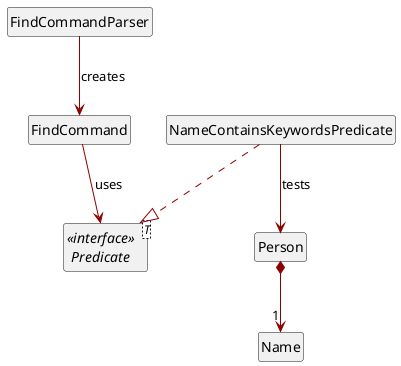 @startuml
hide members
hide footbox
hide circle

skinparam arrowColor DARKRED

class FindCommandParser
class FindCommand
interface "<<interface>>\nPredicate" as Predicate<T>
class NameContainsKeywordsPredicate
class Person
class Name

FindCommandParser --> FindCommand : creates
FindCommand --> Predicate : uses
NameContainsKeywordsPredicate ..|> Predicate
NameContainsKeywordsPredicate --> Person : tests
Person *--> "1" Name
@enduml